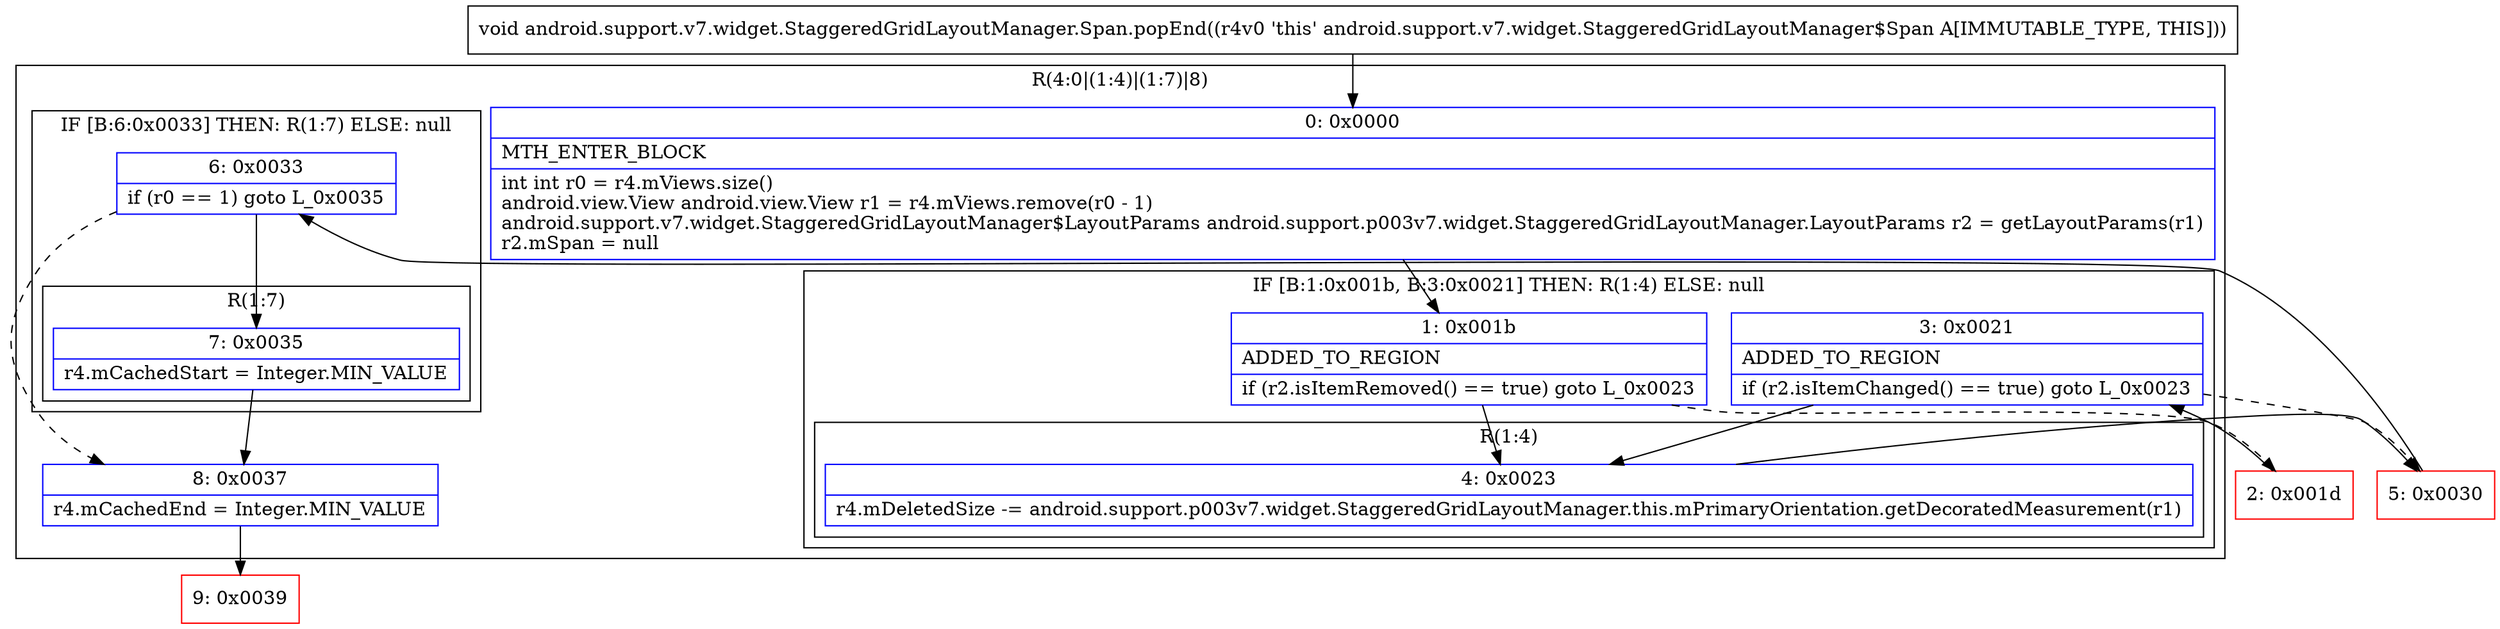 digraph "CFG forandroid.support.v7.widget.StaggeredGridLayoutManager.Span.popEnd()V" {
subgraph cluster_Region_1022589049 {
label = "R(4:0|(1:4)|(1:7)|8)";
node [shape=record,color=blue];
Node_0 [shape=record,label="{0\:\ 0x0000|MTH_ENTER_BLOCK\l|int int r0 = r4.mViews.size()\landroid.view.View android.view.View r1 = r4.mViews.remove(r0 \- 1)\landroid.support.v7.widget.StaggeredGridLayoutManager$LayoutParams android.support.p003v7.widget.StaggeredGridLayoutManager.LayoutParams r2 = getLayoutParams(r1)\lr2.mSpan = null\l}"];
subgraph cluster_IfRegion_1385535709 {
label = "IF [B:1:0x001b, B:3:0x0021] THEN: R(1:4) ELSE: null";
node [shape=record,color=blue];
Node_1 [shape=record,label="{1\:\ 0x001b|ADDED_TO_REGION\l|if (r2.isItemRemoved() == true) goto L_0x0023\l}"];
Node_3 [shape=record,label="{3\:\ 0x0021|ADDED_TO_REGION\l|if (r2.isItemChanged() == true) goto L_0x0023\l}"];
subgraph cluster_Region_362810577 {
label = "R(1:4)";
node [shape=record,color=blue];
Node_4 [shape=record,label="{4\:\ 0x0023|r4.mDeletedSize \-= android.support.p003v7.widget.StaggeredGridLayoutManager.this.mPrimaryOrientation.getDecoratedMeasurement(r1)\l}"];
}
}
subgraph cluster_IfRegion_649983629 {
label = "IF [B:6:0x0033] THEN: R(1:7) ELSE: null";
node [shape=record,color=blue];
Node_6 [shape=record,label="{6\:\ 0x0033|if (r0 == 1) goto L_0x0035\l}"];
subgraph cluster_Region_1247503846 {
label = "R(1:7)";
node [shape=record,color=blue];
Node_7 [shape=record,label="{7\:\ 0x0035|r4.mCachedStart = Integer.MIN_VALUE\l}"];
}
}
Node_8 [shape=record,label="{8\:\ 0x0037|r4.mCachedEnd = Integer.MIN_VALUE\l}"];
}
Node_2 [shape=record,color=red,label="{2\:\ 0x001d}"];
Node_5 [shape=record,color=red,label="{5\:\ 0x0030}"];
Node_9 [shape=record,color=red,label="{9\:\ 0x0039}"];
MethodNode[shape=record,label="{void android.support.v7.widget.StaggeredGridLayoutManager.Span.popEnd((r4v0 'this' android.support.v7.widget.StaggeredGridLayoutManager$Span A[IMMUTABLE_TYPE, THIS])) }"];
MethodNode -> Node_0;
Node_0 -> Node_1;
Node_1 -> Node_2[style=dashed];
Node_1 -> Node_4;
Node_3 -> Node_4;
Node_3 -> Node_5[style=dashed];
Node_4 -> Node_5;
Node_6 -> Node_7;
Node_6 -> Node_8[style=dashed];
Node_7 -> Node_8;
Node_8 -> Node_9;
Node_2 -> Node_3;
Node_5 -> Node_6;
}

